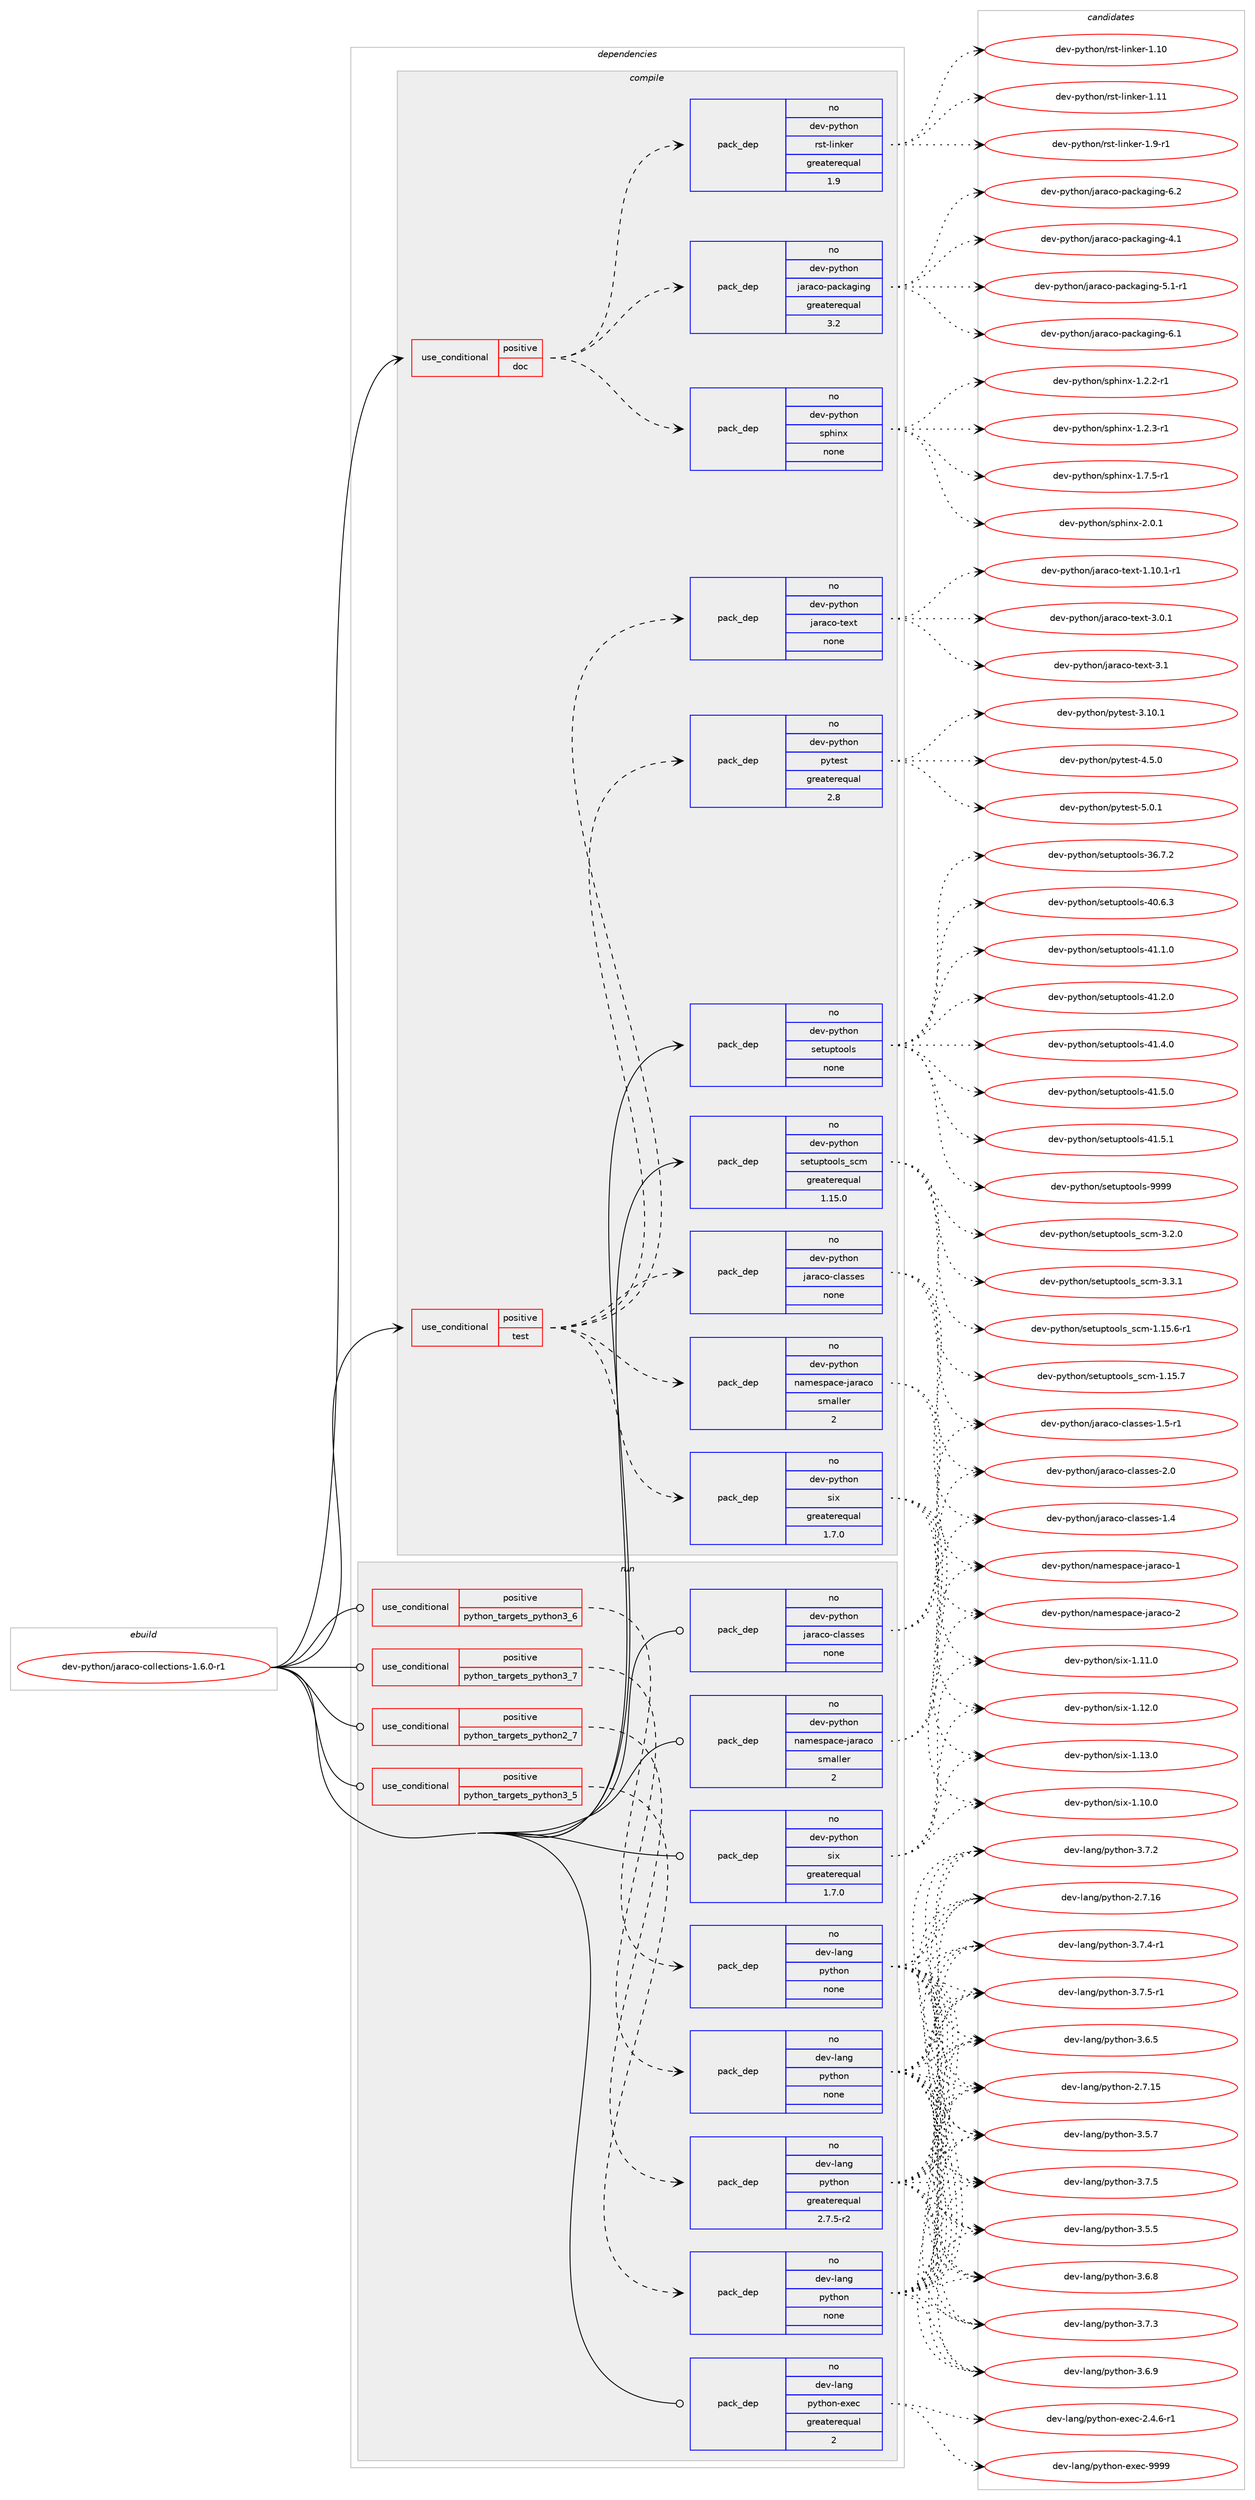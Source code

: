 digraph prolog {

# *************
# Graph options
# *************

newrank=true;
concentrate=true;
compound=true;
graph [rankdir=LR,fontname=Helvetica,fontsize=10,ranksep=1.5];#, ranksep=2.5, nodesep=0.2];
edge  [arrowhead=vee];
node  [fontname=Helvetica,fontsize=10];

# **********
# The ebuild
# **********

subgraph cluster_leftcol {
color=gray;
rank=same;
label=<<i>ebuild</i>>;
id [label="dev-python/jaraco-collections-1.6.0-r1", color=red, width=4, href="../dev-python/jaraco-collections-1.6.0-r1.svg"];
}

# ****************
# The dependencies
# ****************

subgraph cluster_midcol {
color=gray;
label=<<i>dependencies</i>>;
subgraph cluster_compile {
fillcolor="#eeeeee";
style=filled;
label=<<i>compile</i>>;
subgraph cond141177 {
dependency610412 [label=<<TABLE BORDER="0" CELLBORDER="1" CELLSPACING="0" CELLPADDING="4"><TR><TD ROWSPAN="3" CELLPADDING="10">use_conditional</TD></TR><TR><TD>positive</TD></TR><TR><TD>doc</TD></TR></TABLE>>, shape=none, color=red];
subgraph pack457436 {
dependency610413 [label=<<TABLE BORDER="0" CELLBORDER="1" CELLSPACING="0" CELLPADDING="4" WIDTH="220"><TR><TD ROWSPAN="6" CELLPADDING="30">pack_dep</TD></TR><TR><TD WIDTH="110">no</TD></TR><TR><TD>dev-python</TD></TR><TR><TD>jaraco-packaging</TD></TR><TR><TD>greaterequal</TD></TR><TR><TD>3.2</TD></TR></TABLE>>, shape=none, color=blue];
}
dependency610412:e -> dependency610413:w [weight=20,style="dashed",arrowhead="vee"];
subgraph pack457437 {
dependency610414 [label=<<TABLE BORDER="0" CELLBORDER="1" CELLSPACING="0" CELLPADDING="4" WIDTH="220"><TR><TD ROWSPAN="6" CELLPADDING="30">pack_dep</TD></TR><TR><TD WIDTH="110">no</TD></TR><TR><TD>dev-python</TD></TR><TR><TD>rst-linker</TD></TR><TR><TD>greaterequal</TD></TR><TR><TD>1.9</TD></TR></TABLE>>, shape=none, color=blue];
}
dependency610412:e -> dependency610414:w [weight=20,style="dashed",arrowhead="vee"];
subgraph pack457438 {
dependency610415 [label=<<TABLE BORDER="0" CELLBORDER="1" CELLSPACING="0" CELLPADDING="4" WIDTH="220"><TR><TD ROWSPAN="6" CELLPADDING="30">pack_dep</TD></TR><TR><TD WIDTH="110">no</TD></TR><TR><TD>dev-python</TD></TR><TR><TD>sphinx</TD></TR><TR><TD>none</TD></TR><TR><TD></TD></TR></TABLE>>, shape=none, color=blue];
}
dependency610412:e -> dependency610415:w [weight=20,style="dashed",arrowhead="vee"];
}
id:e -> dependency610412:w [weight=20,style="solid",arrowhead="vee"];
subgraph cond141178 {
dependency610416 [label=<<TABLE BORDER="0" CELLBORDER="1" CELLSPACING="0" CELLPADDING="4"><TR><TD ROWSPAN="3" CELLPADDING="10">use_conditional</TD></TR><TR><TD>positive</TD></TR><TR><TD>test</TD></TR></TABLE>>, shape=none, color=red];
subgraph pack457439 {
dependency610417 [label=<<TABLE BORDER="0" CELLBORDER="1" CELLSPACING="0" CELLPADDING="4" WIDTH="220"><TR><TD ROWSPAN="6" CELLPADDING="30">pack_dep</TD></TR><TR><TD WIDTH="110">no</TD></TR><TR><TD>dev-python</TD></TR><TR><TD>jaraco-text</TD></TR><TR><TD>none</TD></TR><TR><TD></TD></TR></TABLE>>, shape=none, color=blue];
}
dependency610416:e -> dependency610417:w [weight=20,style="dashed",arrowhead="vee"];
subgraph pack457440 {
dependency610418 [label=<<TABLE BORDER="0" CELLBORDER="1" CELLSPACING="0" CELLPADDING="4" WIDTH="220"><TR><TD ROWSPAN="6" CELLPADDING="30">pack_dep</TD></TR><TR><TD WIDTH="110">no</TD></TR><TR><TD>dev-python</TD></TR><TR><TD>namespace-jaraco</TD></TR><TR><TD>smaller</TD></TR><TR><TD>2</TD></TR></TABLE>>, shape=none, color=blue];
}
dependency610416:e -> dependency610418:w [weight=20,style="dashed",arrowhead="vee"];
subgraph pack457441 {
dependency610419 [label=<<TABLE BORDER="0" CELLBORDER="1" CELLSPACING="0" CELLPADDING="4" WIDTH="220"><TR><TD ROWSPAN="6" CELLPADDING="30">pack_dep</TD></TR><TR><TD WIDTH="110">no</TD></TR><TR><TD>dev-python</TD></TR><TR><TD>jaraco-classes</TD></TR><TR><TD>none</TD></TR><TR><TD></TD></TR></TABLE>>, shape=none, color=blue];
}
dependency610416:e -> dependency610419:w [weight=20,style="dashed",arrowhead="vee"];
subgraph pack457442 {
dependency610420 [label=<<TABLE BORDER="0" CELLBORDER="1" CELLSPACING="0" CELLPADDING="4" WIDTH="220"><TR><TD ROWSPAN="6" CELLPADDING="30">pack_dep</TD></TR><TR><TD WIDTH="110">no</TD></TR><TR><TD>dev-python</TD></TR><TR><TD>six</TD></TR><TR><TD>greaterequal</TD></TR><TR><TD>1.7.0</TD></TR></TABLE>>, shape=none, color=blue];
}
dependency610416:e -> dependency610420:w [weight=20,style="dashed",arrowhead="vee"];
subgraph pack457443 {
dependency610421 [label=<<TABLE BORDER="0" CELLBORDER="1" CELLSPACING="0" CELLPADDING="4" WIDTH="220"><TR><TD ROWSPAN="6" CELLPADDING="30">pack_dep</TD></TR><TR><TD WIDTH="110">no</TD></TR><TR><TD>dev-python</TD></TR><TR><TD>pytest</TD></TR><TR><TD>greaterequal</TD></TR><TR><TD>2.8</TD></TR></TABLE>>, shape=none, color=blue];
}
dependency610416:e -> dependency610421:w [weight=20,style="dashed",arrowhead="vee"];
}
id:e -> dependency610416:w [weight=20,style="solid",arrowhead="vee"];
subgraph pack457444 {
dependency610422 [label=<<TABLE BORDER="0" CELLBORDER="1" CELLSPACING="0" CELLPADDING="4" WIDTH="220"><TR><TD ROWSPAN="6" CELLPADDING="30">pack_dep</TD></TR><TR><TD WIDTH="110">no</TD></TR><TR><TD>dev-python</TD></TR><TR><TD>setuptools</TD></TR><TR><TD>none</TD></TR><TR><TD></TD></TR></TABLE>>, shape=none, color=blue];
}
id:e -> dependency610422:w [weight=20,style="solid",arrowhead="vee"];
subgraph pack457445 {
dependency610423 [label=<<TABLE BORDER="0" CELLBORDER="1" CELLSPACING="0" CELLPADDING="4" WIDTH="220"><TR><TD ROWSPAN="6" CELLPADDING="30">pack_dep</TD></TR><TR><TD WIDTH="110">no</TD></TR><TR><TD>dev-python</TD></TR><TR><TD>setuptools_scm</TD></TR><TR><TD>greaterequal</TD></TR><TR><TD>1.15.0</TD></TR></TABLE>>, shape=none, color=blue];
}
id:e -> dependency610423:w [weight=20,style="solid",arrowhead="vee"];
}
subgraph cluster_compileandrun {
fillcolor="#eeeeee";
style=filled;
label=<<i>compile and run</i>>;
}
subgraph cluster_run {
fillcolor="#eeeeee";
style=filled;
label=<<i>run</i>>;
subgraph cond141179 {
dependency610424 [label=<<TABLE BORDER="0" CELLBORDER="1" CELLSPACING="0" CELLPADDING="4"><TR><TD ROWSPAN="3" CELLPADDING="10">use_conditional</TD></TR><TR><TD>positive</TD></TR><TR><TD>python_targets_python2_7</TD></TR></TABLE>>, shape=none, color=red];
subgraph pack457446 {
dependency610425 [label=<<TABLE BORDER="0" CELLBORDER="1" CELLSPACING="0" CELLPADDING="4" WIDTH="220"><TR><TD ROWSPAN="6" CELLPADDING="30">pack_dep</TD></TR><TR><TD WIDTH="110">no</TD></TR><TR><TD>dev-lang</TD></TR><TR><TD>python</TD></TR><TR><TD>greaterequal</TD></TR><TR><TD>2.7.5-r2</TD></TR></TABLE>>, shape=none, color=blue];
}
dependency610424:e -> dependency610425:w [weight=20,style="dashed",arrowhead="vee"];
}
id:e -> dependency610424:w [weight=20,style="solid",arrowhead="odot"];
subgraph cond141180 {
dependency610426 [label=<<TABLE BORDER="0" CELLBORDER="1" CELLSPACING="0" CELLPADDING="4"><TR><TD ROWSPAN="3" CELLPADDING="10">use_conditional</TD></TR><TR><TD>positive</TD></TR><TR><TD>python_targets_python3_5</TD></TR></TABLE>>, shape=none, color=red];
subgraph pack457447 {
dependency610427 [label=<<TABLE BORDER="0" CELLBORDER="1" CELLSPACING="0" CELLPADDING="4" WIDTH="220"><TR><TD ROWSPAN="6" CELLPADDING="30">pack_dep</TD></TR><TR><TD WIDTH="110">no</TD></TR><TR><TD>dev-lang</TD></TR><TR><TD>python</TD></TR><TR><TD>none</TD></TR><TR><TD></TD></TR></TABLE>>, shape=none, color=blue];
}
dependency610426:e -> dependency610427:w [weight=20,style="dashed",arrowhead="vee"];
}
id:e -> dependency610426:w [weight=20,style="solid",arrowhead="odot"];
subgraph cond141181 {
dependency610428 [label=<<TABLE BORDER="0" CELLBORDER="1" CELLSPACING="0" CELLPADDING="4"><TR><TD ROWSPAN="3" CELLPADDING="10">use_conditional</TD></TR><TR><TD>positive</TD></TR><TR><TD>python_targets_python3_6</TD></TR></TABLE>>, shape=none, color=red];
subgraph pack457448 {
dependency610429 [label=<<TABLE BORDER="0" CELLBORDER="1" CELLSPACING="0" CELLPADDING="4" WIDTH="220"><TR><TD ROWSPAN="6" CELLPADDING="30">pack_dep</TD></TR><TR><TD WIDTH="110">no</TD></TR><TR><TD>dev-lang</TD></TR><TR><TD>python</TD></TR><TR><TD>none</TD></TR><TR><TD></TD></TR></TABLE>>, shape=none, color=blue];
}
dependency610428:e -> dependency610429:w [weight=20,style="dashed",arrowhead="vee"];
}
id:e -> dependency610428:w [weight=20,style="solid",arrowhead="odot"];
subgraph cond141182 {
dependency610430 [label=<<TABLE BORDER="0" CELLBORDER="1" CELLSPACING="0" CELLPADDING="4"><TR><TD ROWSPAN="3" CELLPADDING="10">use_conditional</TD></TR><TR><TD>positive</TD></TR><TR><TD>python_targets_python3_7</TD></TR></TABLE>>, shape=none, color=red];
subgraph pack457449 {
dependency610431 [label=<<TABLE BORDER="0" CELLBORDER="1" CELLSPACING="0" CELLPADDING="4" WIDTH="220"><TR><TD ROWSPAN="6" CELLPADDING="30">pack_dep</TD></TR><TR><TD WIDTH="110">no</TD></TR><TR><TD>dev-lang</TD></TR><TR><TD>python</TD></TR><TR><TD>none</TD></TR><TR><TD></TD></TR></TABLE>>, shape=none, color=blue];
}
dependency610430:e -> dependency610431:w [weight=20,style="dashed",arrowhead="vee"];
}
id:e -> dependency610430:w [weight=20,style="solid",arrowhead="odot"];
subgraph pack457450 {
dependency610432 [label=<<TABLE BORDER="0" CELLBORDER="1" CELLSPACING="0" CELLPADDING="4" WIDTH="220"><TR><TD ROWSPAN="6" CELLPADDING="30">pack_dep</TD></TR><TR><TD WIDTH="110">no</TD></TR><TR><TD>dev-lang</TD></TR><TR><TD>python-exec</TD></TR><TR><TD>greaterequal</TD></TR><TR><TD>2</TD></TR></TABLE>>, shape=none, color=blue];
}
id:e -> dependency610432:w [weight=20,style="solid",arrowhead="odot"];
subgraph pack457451 {
dependency610433 [label=<<TABLE BORDER="0" CELLBORDER="1" CELLSPACING="0" CELLPADDING="4" WIDTH="220"><TR><TD ROWSPAN="6" CELLPADDING="30">pack_dep</TD></TR><TR><TD WIDTH="110">no</TD></TR><TR><TD>dev-python</TD></TR><TR><TD>jaraco-classes</TD></TR><TR><TD>none</TD></TR><TR><TD></TD></TR></TABLE>>, shape=none, color=blue];
}
id:e -> dependency610433:w [weight=20,style="solid",arrowhead="odot"];
subgraph pack457452 {
dependency610434 [label=<<TABLE BORDER="0" CELLBORDER="1" CELLSPACING="0" CELLPADDING="4" WIDTH="220"><TR><TD ROWSPAN="6" CELLPADDING="30">pack_dep</TD></TR><TR><TD WIDTH="110">no</TD></TR><TR><TD>dev-python</TD></TR><TR><TD>namespace-jaraco</TD></TR><TR><TD>smaller</TD></TR><TR><TD>2</TD></TR></TABLE>>, shape=none, color=blue];
}
id:e -> dependency610434:w [weight=20,style="solid",arrowhead="odot"];
subgraph pack457453 {
dependency610435 [label=<<TABLE BORDER="0" CELLBORDER="1" CELLSPACING="0" CELLPADDING="4" WIDTH="220"><TR><TD ROWSPAN="6" CELLPADDING="30">pack_dep</TD></TR><TR><TD WIDTH="110">no</TD></TR><TR><TD>dev-python</TD></TR><TR><TD>six</TD></TR><TR><TD>greaterequal</TD></TR><TR><TD>1.7.0</TD></TR></TABLE>>, shape=none, color=blue];
}
id:e -> dependency610435:w [weight=20,style="solid",arrowhead="odot"];
}
}

# **************
# The candidates
# **************

subgraph cluster_choices {
rank=same;
color=gray;
label=<<i>candidates</i>>;

subgraph choice457436 {
color=black;
nodesep=1;
choice10010111845112121116104111110471069711497991114511297991079710310511010345524649 [label="dev-python/jaraco-packaging-4.1", color=red, width=4,href="../dev-python/jaraco-packaging-4.1.svg"];
choice100101118451121211161041111104710697114979911145112979910797103105110103455346494511449 [label="dev-python/jaraco-packaging-5.1-r1", color=red, width=4,href="../dev-python/jaraco-packaging-5.1-r1.svg"];
choice10010111845112121116104111110471069711497991114511297991079710310511010345544649 [label="dev-python/jaraco-packaging-6.1", color=red, width=4,href="../dev-python/jaraco-packaging-6.1.svg"];
choice10010111845112121116104111110471069711497991114511297991079710310511010345544650 [label="dev-python/jaraco-packaging-6.2", color=red, width=4,href="../dev-python/jaraco-packaging-6.2.svg"];
dependency610413:e -> choice10010111845112121116104111110471069711497991114511297991079710310511010345524649:w [style=dotted,weight="100"];
dependency610413:e -> choice100101118451121211161041111104710697114979911145112979910797103105110103455346494511449:w [style=dotted,weight="100"];
dependency610413:e -> choice10010111845112121116104111110471069711497991114511297991079710310511010345544649:w [style=dotted,weight="100"];
dependency610413:e -> choice10010111845112121116104111110471069711497991114511297991079710310511010345544650:w [style=dotted,weight="100"];
}
subgraph choice457437 {
color=black;
nodesep=1;
choice1001011184511212111610411111047114115116451081051101071011144549464948 [label="dev-python/rst-linker-1.10", color=red, width=4,href="../dev-python/rst-linker-1.10.svg"];
choice1001011184511212111610411111047114115116451081051101071011144549464949 [label="dev-python/rst-linker-1.11", color=red, width=4,href="../dev-python/rst-linker-1.11.svg"];
choice100101118451121211161041111104711411511645108105110107101114454946574511449 [label="dev-python/rst-linker-1.9-r1", color=red, width=4,href="../dev-python/rst-linker-1.9-r1.svg"];
dependency610414:e -> choice1001011184511212111610411111047114115116451081051101071011144549464948:w [style=dotted,weight="100"];
dependency610414:e -> choice1001011184511212111610411111047114115116451081051101071011144549464949:w [style=dotted,weight="100"];
dependency610414:e -> choice100101118451121211161041111104711411511645108105110107101114454946574511449:w [style=dotted,weight="100"];
}
subgraph choice457438 {
color=black;
nodesep=1;
choice10010111845112121116104111110471151121041051101204549465046504511449 [label="dev-python/sphinx-1.2.2-r1", color=red, width=4,href="../dev-python/sphinx-1.2.2-r1.svg"];
choice10010111845112121116104111110471151121041051101204549465046514511449 [label="dev-python/sphinx-1.2.3-r1", color=red, width=4,href="../dev-python/sphinx-1.2.3-r1.svg"];
choice10010111845112121116104111110471151121041051101204549465546534511449 [label="dev-python/sphinx-1.7.5-r1", color=red, width=4,href="../dev-python/sphinx-1.7.5-r1.svg"];
choice1001011184511212111610411111047115112104105110120455046484649 [label="dev-python/sphinx-2.0.1", color=red, width=4,href="../dev-python/sphinx-2.0.1.svg"];
dependency610415:e -> choice10010111845112121116104111110471151121041051101204549465046504511449:w [style=dotted,weight="100"];
dependency610415:e -> choice10010111845112121116104111110471151121041051101204549465046514511449:w [style=dotted,weight="100"];
dependency610415:e -> choice10010111845112121116104111110471151121041051101204549465546534511449:w [style=dotted,weight="100"];
dependency610415:e -> choice1001011184511212111610411111047115112104105110120455046484649:w [style=dotted,weight="100"];
}
subgraph choice457439 {
color=black;
nodesep=1;
choice100101118451121211161041111104710697114979911145116101120116454946494846494511449 [label="dev-python/jaraco-text-1.10.1-r1", color=red, width=4,href="../dev-python/jaraco-text-1.10.1-r1.svg"];
choice100101118451121211161041111104710697114979911145116101120116455146484649 [label="dev-python/jaraco-text-3.0.1", color=red, width=4,href="../dev-python/jaraco-text-3.0.1.svg"];
choice10010111845112121116104111110471069711497991114511610112011645514649 [label="dev-python/jaraco-text-3.1", color=red, width=4,href="../dev-python/jaraco-text-3.1.svg"];
dependency610417:e -> choice100101118451121211161041111104710697114979911145116101120116454946494846494511449:w [style=dotted,weight="100"];
dependency610417:e -> choice100101118451121211161041111104710697114979911145116101120116455146484649:w [style=dotted,weight="100"];
dependency610417:e -> choice10010111845112121116104111110471069711497991114511610112011645514649:w [style=dotted,weight="100"];
}
subgraph choice457440 {
color=black;
nodesep=1;
choice1001011184511212111610411111047110971091011151129799101451069711497991114549 [label="dev-python/namespace-jaraco-1", color=red, width=4,href="../dev-python/namespace-jaraco-1.svg"];
choice1001011184511212111610411111047110971091011151129799101451069711497991114550 [label="dev-python/namespace-jaraco-2", color=red, width=4,href="../dev-python/namespace-jaraco-2.svg"];
dependency610418:e -> choice1001011184511212111610411111047110971091011151129799101451069711497991114549:w [style=dotted,weight="100"];
dependency610418:e -> choice1001011184511212111610411111047110971091011151129799101451069711497991114550:w [style=dotted,weight="100"];
}
subgraph choice457441 {
color=black;
nodesep=1;
choice100101118451121211161041111104710697114979911145991089711511510111545494652 [label="dev-python/jaraco-classes-1.4", color=red, width=4,href="../dev-python/jaraco-classes-1.4.svg"];
choice1001011184511212111610411111047106971149799111459910897115115101115454946534511449 [label="dev-python/jaraco-classes-1.5-r1", color=red, width=4,href="../dev-python/jaraco-classes-1.5-r1.svg"];
choice100101118451121211161041111104710697114979911145991089711511510111545504648 [label="dev-python/jaraco-classes-2.0", color=red, width=4,href="../dev-python/jaraco-classes-2.0.svg"];
dependency610419:e -> choice100101118451121211161041111104710697114979911145991089711511510111545494652:w [style=dotted,weight="100"];
dependency610419:e -> choice1001011184511212111610411111047106971149799111459910897115115101115454946534511449:w [style=dotted,weight="100"];
dependency610419:e -> choice100101118451121211161041111104710697114979911145991089711511510111545504648:w [style=dotted,weight="100"];
}
subgraph choice457442 {
color=black;
nodesep=1;
choice100101118451121211161041111104711510512045494649484648 [label="dev-python/six-1.10.0", color=red, width=4,href="../dev-python/six-1.10.0.svg"];
choice100101118451121211161041111104711510512045494649494648 [label="dev-python/six-1.11.0", color=red, width=4,href="../dev-python/six-1.11.0.svg"];
choice100101118451121211161041111104711510512045494649504648 [label="dev-python/six-1.12.0", color=red, width=4,href="../dev-python/six-1.12.0.svg"];
choice100101118451121211161041111104711510512045494649514648 [label="dev-python/six-1.13.0", color=red, width=4,href="../dev-python/six-1.13.0.svg"];
dependency610420:e -> choice100101118451121211161041111104711510512045494649484648:w [style=dotted,weight="100"];
dependency610420:e -> choice100101118451121211161041111104711510512045494649494648:w [style=dotted,weight="100"];
dependency610420:e -> choice100101118451121211161041111104711510512045494649504648:w [style=dotted,weight="100"];
dependency610420:e -> choice100101118451121211161041111104711510512045494649514648:w [style=dotted,weight="100"];
}
subgraph choice457443 {
color=black;
nodesep=1;
choice100101118451121211161041111104711212111610111511645514649484649 [label="dev-python/pytest-3.10.1", color=red, width=4,href="../dev-python/pytest-3.10.1.svg"];
choice1001011184511212111610411111047112121116101115116455246534648 [label="dev-python/pytest-4.5.0", color=red, width=4,href="../dev-python/pytest-4.5.0.svg"];
choice1001011184511212111610411111047112121116101115116455346484649 [label="dev-python/pytest-5.0.1", color=red, width=4,href="../dev-python/pytest-5.0.1.svg"];
dependency610421:e -> choice100101118451121211161041111104711212111610111511645514649484649:w [style=dotted,weight="100"];
dependency610421:e -> choice1001011184511212111610411111047112121116101115116455246534648:w [style=dotted,weight="100"];
dependency610421:e -> choice1001011184511212111610411111047112121116101115116455346484649:w [style=dotted,weight="100"];
}
subgraph choice457444 {
color=black;
nodesep=1;
choice100101118451121211161041111104711510111611711211611111110811545515446554650 [label="dev-python/setuptools-36.7.2", color=red, width=4,href="../dev-python/setuptools-36.7.2.svg"];
choice100101118451121211161041111104711510111611711211611111110811545524846544651 [label="dev-python/setuptools-40.6.3", color=red, width=4,href="../dev-python/setuptools-40.6.3.svg"];
choice100101118451121211161041111104711510111611711211611111110811545524946494648 [label="dev-python/setuptools-41.1.0", color=red, width=4,href="../dev-python/setuptools-41.1.0.svg"];
choice100101118451121211161041111104711510111611711211611111110811545524946504648 [label="dev-python/setuptools-41.2.0", color=red, width=4,href="../dev-python/setuptools-41.2.0.svg"];
choice100101118451121211161041111104711510111611711211611111110811545524946524648 [label="dev-python/setuptools-41.4.0", color=red, width=4,href="../dev-python/setuptools-41.4.0.svg"];
choice100101118451121211161041111104711510111611711211611111110811545524946534648 [label="dev-python/setuptools-41.5.0", color=red, width=4,href="../dev-python/setuptools-41.5.0.svg"];
choice100101118451121211161041111104711510111611711211611111110811545524946534649 [label="dev-python/setuptools-41.5.1", color=red, width=4,href="../dev-python/setuptools-41.5.1.svg"];
choice10010111845112121116104111110471151011161171121161111111081154557575757 [label="dev-python/setuptools-9999", color=red, width=4,href="../dev-python/setuptools-9999.svg"];
dependency610422:e -> choice100101118451121211161041111104711510111611711211611111110811545515446554650:w [style=dotted,weight="100"];
dependency610422:e -> choice100101118451121211161041111104711510111611711211611111110811545524846544651:w [style=dotted,weight="100"];
dependency610422:e -> choice100101118451121211161041111104711510111611711211611111110811545524946494648:w [style=dotted,weight="100"];
dependency610422:e -> choice100101118451121211161041111104711510111611711211611111110811545524946504648:w [style=dotted,weight="100"];
dependency610422:e -> choice100101118451121211161041111104711510111611711211611111110811545524946524648:w [style=dotted,weight="100"];
dependency610422:e -> choice100101118451121211161041111104711510111611711211611111110811545524946534648:w [style=dotted,weight="100"];
dependency610422:e -> choice100101118451121211161041111104711510111611711211611111110811545524946534649:w [style=dotted,weight="100"];
dependency610422:e -> choice10010111845112121116104111110471151011161171121161111111081154557575757:w [style=dotted,weight="100"];
}
subgraph choice457445 {
color=black;
nodesep=1;
choice10010111845112121116104111110471151011161171121161111111081159511599109454946495346544511449 [label="dev-python/setuptools_scm-1.15.6-r1", color=red, width=4,href="../dev-python/setuptools_scm-1.15.6-r1.svg"];
choice1001011184511212111610411111047115101116117112116111111108115951159910945494649534655 [label="dev-python/setuptools_scm-1.15.7", color=red, width=4,href="../dev-python/setuptools_scm-1.15.7.svg"];
choice10010111845112121116104111110471151011161171121161111111081159511599109455146504648 [label="dev-python/setuptools_scm-3.2.0", color=red, width=4,href="../dev-python/setuptools_scm-3.2.0.svg"];
choice10010111845112121116104111110471151011161171121161111111081159511599109455146514649 [label="dev-python/setuptools_scm-3.3.1", color=red, width=4,href="../dev-python/setuptools_scm-3.3.1.svg"];
dependency610423:e -> choice10010111845112121116104111110471151011161171121161111111081159511599109454946495346544511449:w [style=dotted,weight="100"];
dependency610423:e -> choice1001011184511212111610411111047115101116117112116111111108115951159910945494649534655:w [style=dotted,weight="100"];
dependency610423:e -> choice10010111845112121116104111110471151011161171121161111111081159511599109455146504648:w [style=dotted,weight="100"];
dependency610423:e -> choice10010111845112121116104111110471151011161171121161111111081159511599109455146514649:w [style=dotted,weight="100"];
}
subgraph choice457446 {
color=black;
nodesep=1;
choice10010111845108971101034711212111610411111045504655464953 [label="dev-lang/python-2.7.15", color=red, width=4,href="../dev-lang/python-2.7.15.svg"];
choice10010111845108971101034711212111610411111045504655464954 [label="dev-lang/python-2.7.16", color=red, width=4,href="../dev-lang/python-2.7.16.svg"];
choice100101118451089711010347112121116104111110455146534653 [label="dev-lang/python-3.5.5", color=red, width=4,href="../dev-lang/python-3.5.5.svg"];
choice100101118451089711010347112121116104111110455146534655 [label="dev-lang/python-3.5.7", color=red, width=4,href="../dev-lang/python-3.5.7.svg"];
choice100101118451089711010347112121116104111110455146544653 [label="dev-lang/python-3.6.5", color=red, width=4,href="../dev-lang/python-3.6.5.svg"];
choice100101118451089711010347112121116104111110455146544656 [label="dev-lang/python-3.6.8", color=red, width=4,href="../dev-lang/python-3.6.8.svg"];
choice100101118451089711010347112121116104111110455146544657 [label="dev-lang/python-3.6.9", color=red, width=4,href="../dev-lang/python-3.6.9.svg"];
choice100101118451089711010347112121116104111110455146554650 [label="dev-lang/python-3.7.2", color=red, width=4,href="../dev-lang/python-3.7.2.svg"];
choice100101118451089711010347112121116104111110455146554651 [label="dev-lang/python-3.7.3", color=red, width=4,href="../dev-lang/python-3.7.3.svg"];
choice1001011184510897110103471121211161041111104551465546524511449 [label="dev-lang/python-3.7.4-r1", color=red, width=4,href="../dev-lang/python-3.7.4-r1.svg"];
choice100101118451089711010347112121116104111110455146554653 [label="dev-lang/python-3.7.5", color=red, width=4,href="../dev-lang/python-3.7.5.svg"];
choice1001011184510897110103471121211161041111104551465546534511449 [label="dev-lang/python-3.7.5-r1", color=red, width=4,href="../dev-lang/python-3.7.5-r1.svg"];
dependency610425:e -> choice10010111845108971101034711212111610411111045504655464953:w [style=dotted,weight="100"];
dependency610425:e -> choice10010111845108971101034711212111610411111045504655464954:w [style=dotted,weight="100"];
dependency610425:e -> choice100101118451089711010347112121116104111110455146534653:w [style=dotted,weight="100"];
dependency610425:e -> choice100101118451089711010347112121116104111110455146534655:w [style=dotted,weight="100"];
dependency610425:e -> choice100101118451089711010347112121116104111110455146544653:w [style=dotted,weight="100"];
dependency610425:e -> choice100101118451089711010347112121116104111110455146544656:w [style=dotted,weight="100"];
dependency610425:e -> choice100101118451089711010347112121116104111110455146544657:w [style=dotted,weight="100"];
dependency610425:e -> choice100101118451089711010347112121116104111110455146554650:w [style=dotted,weight="100"];
dependency610425:e -> choice100101118451089711010347112121116104111110455146554651:w [style=dotted,weight="100"];
dependency610425:e -> choice1001011184510897110103471121211161041111104551465546524511449:w [style=dotted,weight="100"];
dependency610425:e -> choice100101118451089711010347112121116104111110455146554653:w [style=dotted,weight="100"];
dependency610425:e -> choice1001011184510897110103471121211161041111104551465546534511449:w [style=dotted,weight="100"];
}
subgraph choice457447 {
color=black;
nodesep=1;
choice10010111845108971101034711212111610411111045504655464953 [label="dev-lang/python-2.7.15", color=red, width=4,href="../dev-lang/python-2.7.15.svg"];
choice10010111845108971101034711212111610411111045504655464954 [label="dev-lang/python-2.7.16", color=red, width=4,href="../dev-lang/python-2.7.16.svg"];
choice100101118451089711010347112121116104111110455146534653 [label="dev-lang/python-3.5.5", color=red, width=4,href="../dev-lang/python-3.5.5.svg"];
choice100101118451089711010347112121116104111110455146534655 [label="dev-lang/python-3.5.7", color=red, width=4,href="../dev-lang/python-3.5.7.svg"];
choice100101118451089711010347112121116104111110455146544653 [label="dev-lang/python-3.6.5", color=red, width=4,href="../dev-lang/python-3.6.5.svg"];
choice100101118451089711010347112121116104111110455146544656 [label="dev-lang/python-3.6.8", color=red, width=4,href="../dev-lang/python-3.6.8.svg"];
choice100101118451089711010347112121116104111110455146544657 [label="dev-lang/python-3.6.9", color=red, width=4,href="../dev-lang/python-3.6.9.svg"];
choice100101118451089711010347112121116104111110455146554650 [label="dev-lang/python-3.7.2", color=red, width=4,href="../dev-lang/python-3.7.2.svg"];
choice100101118451089711010347112121116104111110455146554651 [label="dev-lang/python-3.7.3", color=red, width=4,href="../dev-lang/python-3.7.3.svg"];
choice1001011184510897110103471121211161041111104551465546524511449 [label="dev-lang/python-3.7.4-r1", color=red, width=4,href="../dev-lang/python-3.7.4-r1.svg"];
choice100101118451089711010347112121116104111110455146554653 [label="dev-lang/python-3.7.5", color=red, width=4,href="../dev-lang/python-3.7.5.svg"];
choice1001011184510897110103471121211161041111104551465546534511449 [label="dev-lang/python-3.7.5-r1", color=red, width=4,href="../dev-lang/python-3.7.5-r1.svg"];
dependency610427:e -> choice10010111845108971101034711212111610411111045504655464953:w [style=dotted,weight="100"];
dependency610427:e -> choice10010111845108971101034711212111610411111045504655464954:w [style=dotted,weight="100"];
dependency610427:e -> choice100101118451089711010347112121116104111110455146534653:w [style=dotted,weight="100"];
dependency610427:e -> choice100101118451089711010347112121116104111110455146534655:w [style=dotted,weight="100"];
dependency610427:e -> choice100101118451089711010347112121116104111110455146544653:w [style=dotted,weight="100"];
dependency610427:e -> choice100101118451089711010347112121116104111110455146544656:w [style=dotted,weight="100"];
dependency610427:e -> choice100101118451089711010347112121116104111110455146544657:w [style=dotted,weight="100"];
dependency610427:e -> choice100101118451089711010347112121116104111110455146554650:w [style=dotted,weight="100"];
dependency610427:e -> choice100101118451089711010347112121116104111110455146554651:w [style=dotted,weight="100"];
dependency610427:e -> choice1001011184510897110103471121211161041111104551465546524511449:w [style=dotted,weight="100"];
dependency610427:e -> choice100101118451089711010347112121116104111110455146554653:w [style=dotted,weight="100"];
dependency610427:e -> choice1001011184510897110103471121211161041111104551465546534511449:w [style=dotted,weight="100"];
}
subgraph choice457448 {
color=black;
nodesep=1;
choice10010111845108971101034711212111610411111045504655464953 [label="dev-lang/python-2.7.15", color=red, width=4,href="../dev-lang/python-2.7.15.svg"];
choice10010111845108971101034711212111610411111045504655464954 [label="dev-lang/python-2.7.16", color=red, width=4,href="../dev-lang/python-2.7.16.svg"];
choice100101118451089711010347112121116104111110455146534653 [label="dev-lang/python-3.5.5", color=red, width=4,href="../dev-lang/python-3.5.5.svg"];
choice100101118451089711010347112121116104111110455146534655 [label="dev-lang/python-3.5.7", color=red, width=4,href="../dev-lang/python-3.5.7.svg"];
choice100101118451089711010347112121116104111110455146544653 [label="dev-lang/python-3.6.5", color=red, width=4,href="../dev-lang/python-3.6.5.svg"];
choice100101118451089711010347112121116104111110455146544656 [label="dev-lang/python-3.6.8", color=red, width=4,href="../dev-lang/python-3.6.8.svg"];
choice100101118451089711010347112121116104111110455146544657 [label="dev-lang/python-3.6.9", color=red, width=4,href="../dev-lang/python-3.6.9.svg"];
choice100101118451089711010347112121116104111110455146554650 [label="dev-lang/python-3.7.2", color=red, width=4,href="../dev-lang/python-3.7.2.svg"];
choice100101118451089711010347112121116104111110455146554651 [label="dev-lang/python-3.7.3", color=red, width=4,href="../dev-lang/python-3.7.3.svg"];
choice1001011184510897110103471121211161041111104551465546524511449 [label="dev-lang/python-3.7.4-r1", color=red, width=4,href="../dev-lang/python-3.7.4-r1.svg"];
choice100101118451089711010347112121116104111110455146554653 [label="dev-lang/python-3.7.5", color=red, width=4,href="../dev-lang/python-3.7.5.svg"];
choice1001011184510897110103471121211161041111104551465546534511449 [label="dev-lang/python-3.7.5-r1", color=red, width=4,href="../dev-lang/python-3.7.5-r1.svg"];
dependency610429:e -> choice10010111845108971101034711212111610411111045504655464953:w [style=dotted,weight="100"];
dependency610429:e -> choice10010111845108971101034711212111610411111045504655464954:w [style=dotted,weight="100"];
dependency610429:e -> choice100101118451089711010347112121116104111110455146534653:w [style=dotted,weight="100"];
dependency610429:e -> choice100101118451089711010347112121116104111110455146534655:w [style=dotted,weight="100"];
dependency610429:e -> choice100101118451089711010347112121116104111110455146544653:w [style=dotted,weight="100"];
dependency610429:e -> choice100101118451089711010347112121116104111110455146544656:w [style=dotted,weight="100"];
dependency610429:e -> choice100101118451089711010347112121116104111110455146544657:w [style=dotted,weight="100"];
dependency610429:e -> choice100101118451089711010347112121116104111110455146554650:w [style=dotted,weight="100"];
dependency610429:e -> choice100101118451089711010347112121116104111110455146554651:w [style=dotted,weight="100"];
dependency610429:e -> choice1001011184510897110103471121211161041111104551465546524511449:w [style=dotted,weight="100"];
dependency610429:e -> choice100101118451089711010347112121116104111110455146554653:w [style=dotted,weight="100"];
dependency610429:e -> choice1001011184510897110103471121211161041111104551465546534511449:w [style=dotted,weight="100"];
}
subgraph choice457449 {
color=black;
nodesep=1;
choice10010111845108971101034711212111610411111045504655464953 [label="dev-lang/python-2.7.15", color=red, width=4,href="../dev-lang/python-2.7.15.svg"];
choice10010111845108971101034711212111610411111045504655464954 [label="dev-lang/python-2.7.16", color=red, width=4,href="../dev-lang/python-2.7.16.svg"];
choice100101118451089711010347112121116104111110455146534653 [label="dev-lang/python-3.5.5", color=red, width=4,href="../dev-lang/python-3.5.5.svg"];
choice100101118451089711010347112121116104111110455146534655 [label="dev-lang/python-3.5.7", color=red, width=4,href="../dev-lang/python-3.5.7.svg"];
choice100101118451089711010347112121116104111110455146544653 [label="dev-lang/python-3.6.5", color=red, width=4,href="../dev-lang/python-3.6.5.svg"];
choice100101118451089711010347112121116104111110455146544656 [label="dev-lang/python-3.6.8", color=red, width=4,href="../dev-lang/python-3.6.8.svg"];
choice100101118451089711010347112121116104111110455146544657 [label="dev-lang/python-3.6.9", color=red, width=4,href="../dev-lang/python-3.6.9.svg"];
choice100101118451089711010347112121116104111110455146554650 [label="dev-lang/python-3.7.2", color=red, width=4,href="../dev-lang/python-3.7.2.svg"];
choice100101118451089711010347112121116104111110455146554651 [label="dev-lang/python-3.7.3", color=red, width=4,href="../dev-lang/python-3.7.3.svg"];
choice1001011184510897110103471121211161041111104551465546524511449 [label="dev-lang/python-3.7.4-r1", color=red, width=4,href="../dev-lang/python-3.7.4-r1.svg"];
choice100101118451089711010347112121116104111110455146554653 [label="dev-lang/python-3.7.5", color=red, width=4,href="../dev-lang/python-3.7.5.svg"];
choice1001011184510897110103471121211161041111104551465546534511449 [label="dev-lang/python-3.7.5-r1", color=red, width=4,href="../dev-lang/python-3.7.5-r1.svg"];
dependency610431:e -> choice10010111845108971101034711212111610411111045504655464953:w [style=dotted,weight="100"];
dependency610431:e -> choice10010111845108971101034711212111610411111045504655464954:w [style=dotted,weight="100"];
dependency610431:e -> choice100101118451089711010347112121116104111110455146534653:w [style=dotted,weight="100"];
dependency610431:e -> choice100101118451089711010347112121116104111110455146534655:w [style=dotted,weight="100"];
dependency610431:e -> choice100101118451089711010347112121116104111110455146544653:w [style=dotted,weight="100"];
dependency610431:e -> choice100101118451089711010347112121116104111110455146544656:w [style=dotted,weight="100"];
dependency610431:e -> choice100101118451089711010347112121116104111110455146544657:w [style=dotted,weight="100"];
dependency610431:e -> choice100101118451089711010347112121116104111110455146554650:w [style=dotted,weight="100"];
dependency610431:e -> choice100101118451089711010347112121116104111110455146554651:w [style=dotted,weight="100"];
dependency610431:e -> choice1001011184510897110103471121211161041111104551465546524511449:w [style=dotted,weight="100"];
dependency610431:e -> choice100101118451089711010347112121116104111110455146554653:w [style=dotted,weight="100"];
dependency610431:e -> choice1001011184510897110103471121211161041111104551465546534511449:w [style=dotted,weight="100"];
}
subgraph choice457450 {
color=black;
nodesep=1;
choice10010111845108971101034711212111610411111045101120101994550465246544511449 [label="dev-lang/python-exec-2.4.6-r1", color=red, width=4,href="../dev-lang/python-exec-2.4.6-r1.svg"];
choice10010111845108971101034711212111610411111045101120101994557575757 [label="dev-lang/python-exec-9999", color=red, width=4,href="../dev-lang/python-exec-9999.svg"];
dependency610432:e -> choice10010111845108971101034711212111610411111045101120101994550465246544511449:w [style=dotted,weight="100"];
dependency610432:e -> choice10010111845108971101034711212111610411111045101120101994557575757:w [style=dotted,weight="100"];
}
subgraph choice457451 {
color=black;
nodesep=1;
choice100101118451121211161041111104710697114979911145991089711511510111545494652 [label="dev-python/jaraco-classes-1.4", color=red, width=4,href="../dev-python/jaraco-classes-1.4.svg"];
choice1001011184511212111610411111047106971149799111459910897115115101115454946534511449 [label="dev-python/jaraco-classes-1.5-r1", color=red, width=4,href="../dev-python/jaraco-classes-1.5-r1.svg"];
choice100101118451121211161041111104710697114979911145991089711511510111545504648 [label="dev-python/jaraco-classes-2.0", color=red, width=4,href="../dev-python/jaraco-classes-2.0.svg"];
dependency610433:e -> choice100101118451121211161041111104710697114979911145991089711511510111545494652:w [style=dotted,weight="100"];
dependency610433:e -> choice1001011184511212111610411111047106971149799111459910897115115101115454946534511449:w [style=dotted,weight="100"];
dependency610433:e -> choice100101118451121211161041111104710697114979911145991089711511510111545504648:w [style=dotted,weight="100"];
}
subgraph choice457452 {
color=black;
nodesep=1;
choice1001011184511212111610411111047110971091011151129799101451069711497991114549 [label="dev-python/namespace-jaraco-1", color=red, width=4,href="../dev-python/namespace-jaraco-1.svg"];
choice1001011184511212111610411111047110971091011151129799101451069711497991114550 [label="dev-python/namespace-jaraco-2", color=red, width=4,href="../dev-python/namespace-jaraco-2.svg"];
dependency610434:e -> choice1001011184511212111610411111047110971091011151129799101451069711497991114549:w [style=dotted,weight="100"];
dependency610434:e -> choice1001011184511212111610411111047110971091011151129799101451069711497991114550:w [style=dotted,weight="100"];
}
subgraph choice457453 {
color=black;
nodesep=1;
choice100101118451121211161041111104711510512045494649484648 [label="dev-python/six-1.10.0", color=red, width=4,href="../dev-python/six-1.10.0.svg"];
choice100101118451121211161041111104711510512045494649494648 [label="dev-python/six-1.11.0", color=red, width=4,href="../dev-python/six-1.11.0.svg"];
choice100101118451121211161041111104711510512045494649504648 [label="dev-python/six-1.12.0", color=red, width=4,href="../dev-python/six-1.12.0.svg"];
choice100101118451121211161041111104711510512045494649514648 [label="dev-python/six-1.13.0", color=red, width=4,href="../dev-python/six-1.13.0.svg"];
dependency610435:e -> choice100101118451121211161041111104711510512045494649484648:w [style=dotted,weight="100"];
dependency610435:e -> choice100101118451121211161041111104711510512045494649494648:w [style=dotted,weight="100"];
dependency610435:e -> choice100101118451121211161041111104711510512045494649504648:w [style=dotted,weight="100"];
dependency610435:e -> choice100101118451121211161041111104711510512045494649514648:w [style=dotted,weight="100"];
}
}

}
